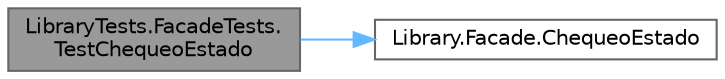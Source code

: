 digraph "LibraryTests.FacadeTests.TestChequeoEstado"
{
 // INTERACTIVE_SVG=YES
 // LATEX_PDF_SIZE
  bgcolor="transparent";
  edge [fontname=Helvetica,fontsize=10,labelfontname=Helvetica,labelfontsize=10];
  node [fontname=Helvetica,fontsize=10,shape=box,height=0.2,width=0.4];
  rankdir="LR";
  Node1 [id="Node000001",label="LibraryTests.FacadeTests.\lTestChequeoEstado",height=0.2,width=0.4,color="gray40", fillcolor="grey60", style="filled", fontcolor="black",tooltip="Este test comprueba que se pueda obtener el estado de una batalla (si hay alguno con Pokémons vivos)."];
  Node1 -> Node2 [id="edge1_Node000001_Node000002",color="steelblue1",style="solid",tooltip=" "];
  Node2 [id="Node000002",label="Library.Facade.ChequeoEstado",height=0.2,width=0.4,color="grey40", fillcolor="white", style="filled",URL="$classLibrary_1_1Facade.html#a11fe67fcb57af0088a75bf3f2914007f",tooltip="Chequea que los jugadores tengan todavía Pokémones."];
}

